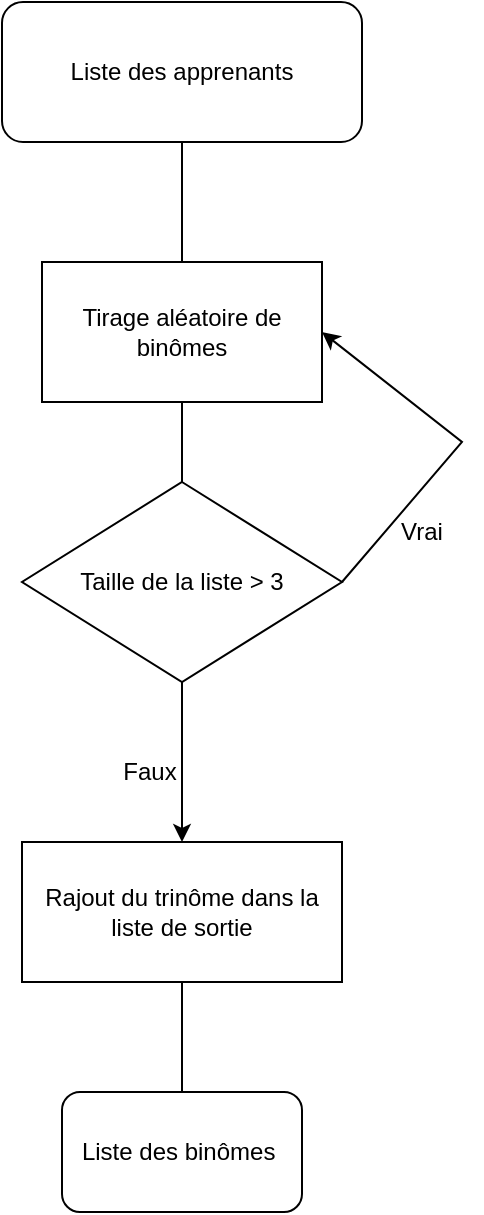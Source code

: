 <mxfile version="20.5.1" type="gitlab">
  <diagram id="F1PTtDTeu5oI4pnliEuM" name="Page-1">
    <mxGraphModel dx="868" dy="482" grid="1" gridSize="10" guides="1" tooltips="1" connect="1" arrows="1" fold="1" page="1" pageScale="1" pageWidth="827" pageHeight="1169" math="0" shadow="0">
      <root>
        <mxCell id="0" />
        <mxCell id="1" parent="0" />
        <mxCell id="dYFeW4d4RfGJshi57-5K-1" value="Liste des apprenants" style="rounded=1;whiteSpace=wrap;html=1;" vertex="1" parent="1">
          <mxGeometry x="310" y="40" width="180" height="70" as="geometry" />
        </mxCell>
        <mxCell id="dYFeW4d4RfGJshi57-5K-5" value="" style="endArrow=none;html=1;rounded=0;exitX=0.5;exitY=0;exitDx=0;exitDy=0;" edge="1" parent="1">
          <mxGeometry width="50" height="50" relative="1" as="geometry">
            <mxPoint x="400" y="170" as="sourcePoint" />
            <mxPoint x="400" y="110" as="targetPoint" />
          </mxGeometry>
        </mxCell>
        <mxCell id="dYFeW4d4RfGJshi57-5K-6" value="Tirage aléatoire de binômes" style="rounded=0;whiteSpace=wrap;html=1;" vertex="1" parent="1">
          <mxGeometry x="330" y="170" width="140" height="70" as="geometry" />
        </mxCell>
        <mxCell id="dYFeW4d4RfGJshi57-5K-7" value="Taille de la liste &amp;gt; 3" style="rhombus;whiteSpace=wrap;html=1;" vertex="1" parent="1">
          <mxGeometry x="320" y="280" width="160" height="100" as="geometry" />
        </mxCell>
        <mxCell id="dYFeW4d4RfGJshi57-5K-9" value="Rajout du trinôme dans la liste de sortie" style="rounded=0;whiteSpace=wrap;html=1;" vertex="1" parent="1">
          <mxGeometry x="320" y="460" width="160" height="70" as="geometry" />
        </mxCell>
        <mxCell id="dYFeW4d4RfGJshi57-5K-10" value="Liste des binômes&amp;nbsp;" style="rounded=1;whiteSpace=wrap;html=1;" vertex="1" parent="1">
          <mxGeometry x="340" y="585" width="120" height="60" as="geometry" />
        </mxCell>
        <mxCell id="dYFeW4d4RfGJshi57-5K-11" value="" style="endArrow=none;html=1;rounded=0;entryX=0.5;entryY=1;entryDx=0;entryDy=0;exitX=0.5;exitY=0;exitDx=0;exitDy=0;" edge="1" parent="1" source="dYFeW4d4RfGJshi57-5K-7" target="dYFeW4d4RfGJshi57-5K-6">
          <mxGeometry width="50" height="50" relative="1" as="geometry">
            <mxPoint x="390" y="260" as="sourcePoint" />
            <mxPoint x="440" y="210" as="targetPoint" />
          </mxGeometry>
        </mxCell>
        <mxCell id="dYFeW4d4RfGJshi57-5K-13" value="" style="endArrow=none;html=1;rounded=0;entryX=0.5;entryY=1;entryDx=0;entryDy=0;exitX=0.5;exitY=0;exitDx=0;exitDy=0;" edge="1" parent="1" source="dYFeW4d4RfGJshi57-5K-10" target="dYFeW4d4RfGJshi57-5K-9">
          <mxGeometry width="50" height="50" relative="1" as="geometry">
            <mxPoint x="390" y="460" as="sourcePoint" />
            <mxPoint x="440" y="410" as="targetPoint" />
          </mxGeometry>
        </mxCell>
        <mxCell id="dYFeW4d4RfGJshi57-5K-15" value="" style="endArrow=classic;html=1;rounded=0;exitX=1;exitY=0.5;exitDx=0;exitDy=0;entryX=1;entryY=0.5;entryDx=0;entryDy=0;" edge="1" parent="1" source="dYFeW4d4RfGJshi57-5K-7" target="dYFeW4d4RfGJshi57-5K-6">
          <mxGeometry width="50" height="50" relative="1" as="geometry">
            <mxPoint x="530" y="230" as="sourcePoint" />
            <mxPoint x="580" y="180" as="targetPoint" />
            <Array as="points">
              <mxPoint x="540" y="260" />
            </Array>
          </mxGeometry>
        </mxCell>
        <mxCell id="dYFeW4d4RfGJshi57-5K-16" value="Vrai" style="text;html=1;strokeColor=none;fillColor=none;align=center;verticalAlign=middle;whiteSpace=wrap;rounded=0;" vertex="1" parent="1">
          <mxGeometry x="490" y="290" width="60" height="30" as="geometry" />
        </mxCell>
        <mxCell id="dYFeW4d4RfGJshi57-5K-17" value="" style="endArrow=classic;html=1;rounded=0;exitX=0.5;exitY=1;exitDx=0;exitDy=0;entryX=0.5;entryY=0;entryDx=0;entryDy=0;" edge="1" parent="1" source="dYFeW4d4RfGJshi57-5K-7" target="dYFeW4d4RfGJshi57-5K-9">
          <mxGeometry width="50" height="50" relative="1" as="geometry">
            <mxPoint x="375" y="440" as="sourcePoint" />
            <mxPoint x="425" y="390" as="targetPoint" />
          </mxGeometry>
        </mxCell>
        <mxCell id="dYFeW4d4RfGJshi57-5K-18" value="Faux" style="text;html=1;strokeColor=none;fillColor=none;align=center;verticalAlign=middle;whiteSpace=wrap;rounded=0;" vertex="1" parent="1">
          <mxGeometry x="354" y="410" width="60" height="30" as="geometry" />
        </mxCell>
      </root>
    </mxGraphModel>
  </diagram>
</mxfile>
